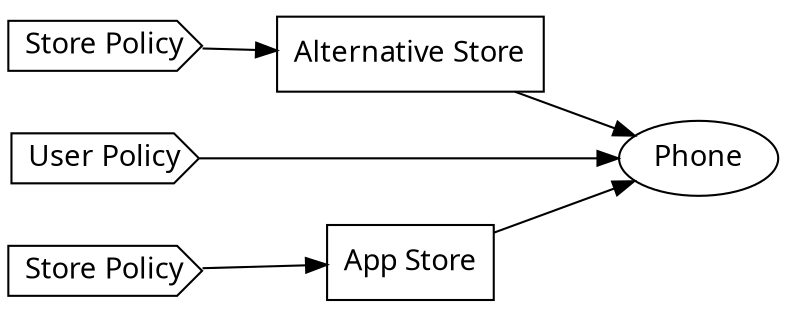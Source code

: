 digraph proxystore {
  overlap = false;
  splines = true;
  rankdir = LR;

  appStore   [label="App Store"         shape=box  fontname="LMSans10-Regular"]
  policy1    [label="Store Policy"      shape=cds  fontname="LMSans10-Regular"]
  altStore   [label="Alternative Store" shape=box  fontname="LMSans10-Regular"]
  policy2    [label="Store Policy"      shape=cds  fontname="LMSans10-Regular"]
  userPolicy [label="User Policy"       shape=cds  fontname="LMSans10-Regular"]
  phone      [label="Phone"             shape=oval fontname="LMSans10-Regular"]

  policy1    -> appStore;
  policy2    -> altStore;
  appStore   -> phone;
  altStore   -> phone;
  userPolicy -> phone;

  {rank=same appStore   altStore}
  {rank=same policy1 policy2 userPolicy}


}

